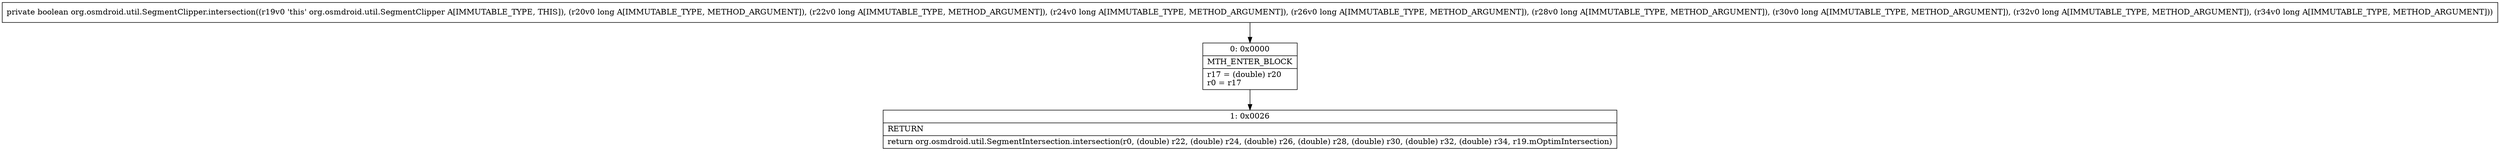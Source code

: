 digraph "CFG fororg.osmdroid.util.SegmentClipper.intersection(JJJJJJJJ)Z" {
Node_0 [shape=record,label="{0\:\ 0x0000|MTH_ENTER_BLOCK\l|r17 = (double) r20\lr0 = r17\l}"];
Node_1 [shape=record,label="{1\:\ 0x0026|RETURN\l|return org.osmdroid.util.SegmentIntersection.intersection(r0, (double) r22, (double) r24, (double) r26, (double) r28, (double) r30, (double) r32, (double) r34, r19.mOptimIntersection)\l}"];
MethodNode[shape=record,label="{private boolean org.osmdroid.util.SegmentClipper.intersection((r19v0 'this' org.osmdroid.util.SegmentClipper A[IMMUTABLE_TYPE, THIS]), (r20v0 long A[IMMUTABLE_TYPE, METHOD_ARGUMENT]), (r22v0 long A[IMMUTABLE_TYPE, METHOD_ARGUMENT]), (r24v0 long A[IMMUTABLE_TYPE, METHOD_ARGUMENT]), (r26v0 long A[IMMUTABLE_TYPE, METHOD_ARGUMENT]), (r28v0 long A[IMMUTABLE_TYPE, METHOD_ARGUMENT]), (r30v0 long A[IMMUTABLE_TYPE, METHOD_ARGUMENT]), (r32v0 long A[IMMUTABLE_TYPE, METHOD_ARGUMENT]), (r34v0 long A[IMMUTABLE_TYPE, METHOD_ARGUMENT])) }"];
MethodNode -> Node_0;
Node_0 -> Node_1;
}

